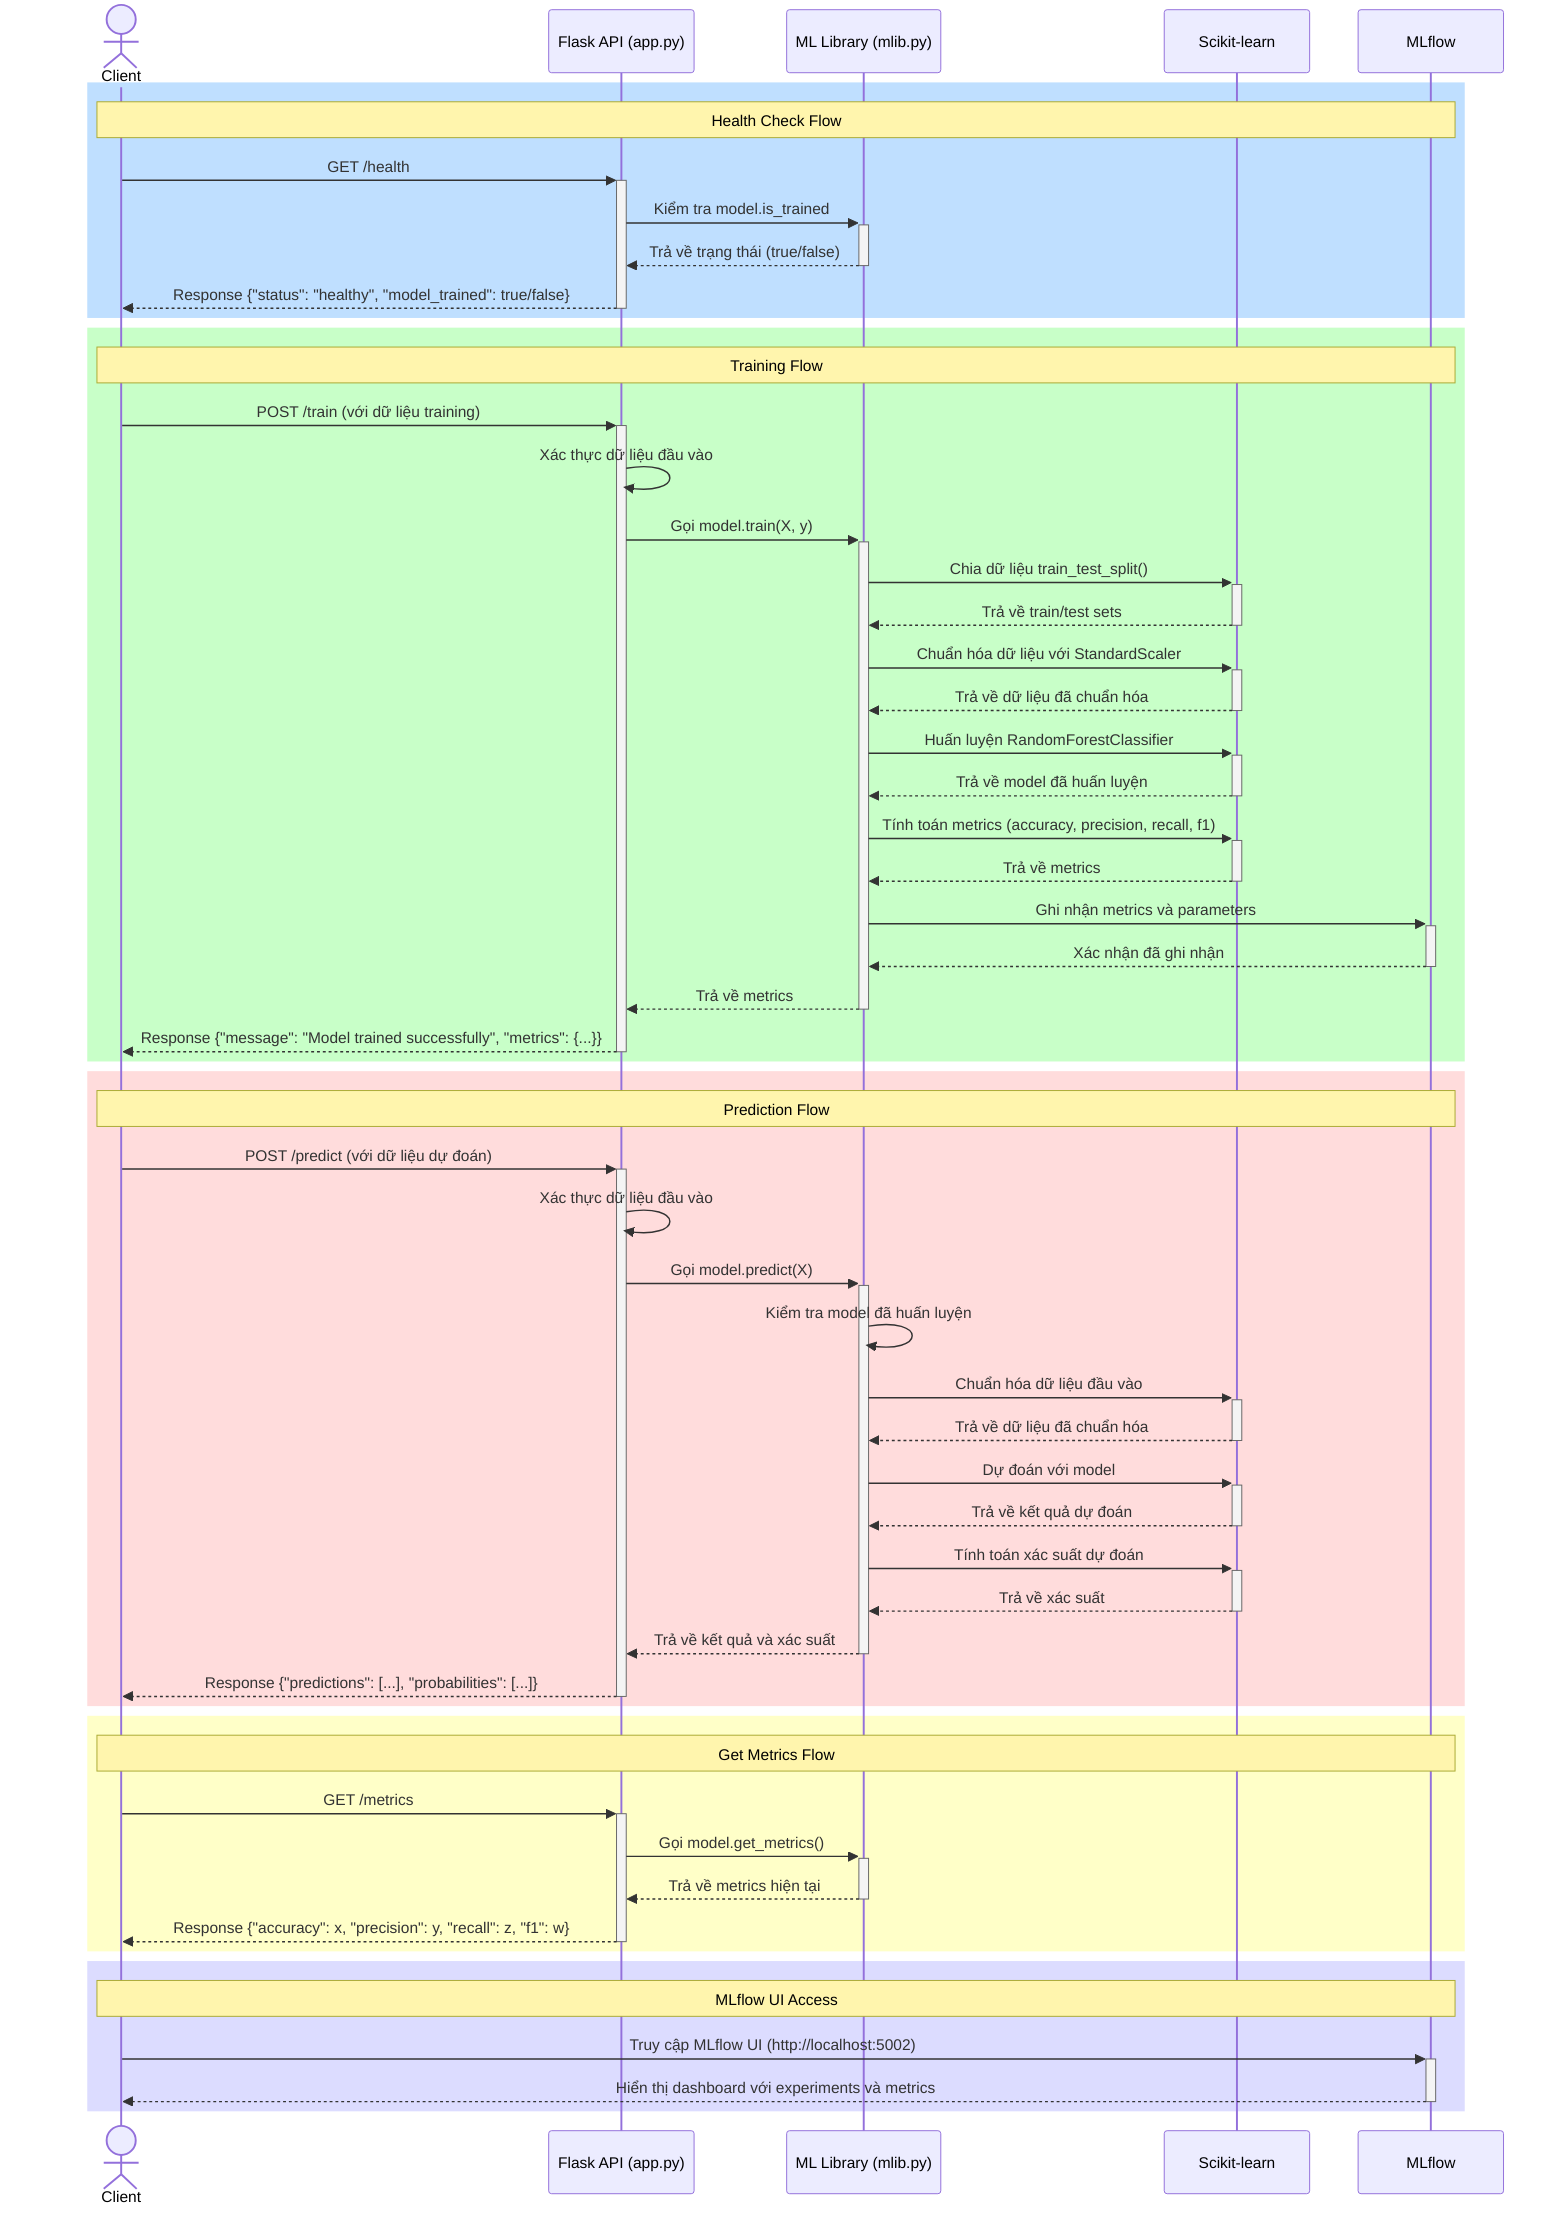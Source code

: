 sequenceDiagram
    %% Định nghĩa các actor và thành phần
    actor Client
    participant Flask_API as Flask API (app.py)
    participant ML_Library as ML Library (mlib.py)
    participant Scikit_learn as Scikit-learn
    participant MLflow

    %% Health Check Flow
    rect rgb(191, 223, 255)
    note over Client, MLflow: Health Check Flow
    Client->>+Flask_API: GET /health
    Flask_API->>+ML_Library: Kiểm tra model.is_trained
    ML_Library-->>-Flask_API: Trả về trạng thái (true/false)
    Flask_API-->>-Client: Response {"status": "healthy", "model_trained": true/false}
    end

    %% Training Flow
    rect rgb(200, 255, 200)
    note over Client, MLflow: Training Flow
    Client->>+Flask_API: POST /train (với dữ liệu training)
    Flask_API->>Flask_API: Xác thực dữ liệu đầu vào
    Flask_API->>+ML_Library: Gọi model.train(X, y)
    ML_Library->>+Scikit_learn: Chia dữ liệu train_test_split()
    Scikit_learn-->>-ML_Library: Trả về train/test sets
    ML_Library->>+Scikit_learn: Chuẩn hóa dữ liệu với StandardScaler
    Scikit_learn-->>-ML_Library: Trả về dữ liệu đã chuẩn hóa
    ML_Library->>+Scikit_learn: Huấn luyện RandomForestClassifier
    Scikit_learn-->>-ML_Library: Trả về model đã huấn luyện
    ML_Library->>+Scikit_learn: Tính toán metrics (accuracy, precision, recall, f1)
    Scikit_learn-->>-ML_Library: Trả về metrics
    ML_Library->>+MLflow: Ghi nhận metrics và parameters
    MLflow-->>-ML_Library: Xác nhận đã ghi nhận
    ML_Library-->>-Flask_API: Trả về metrics
    Flask_API-->>-Client: Response {"message": "Model trained successfully", "metrics": {...}}
    end

    %% Prediction Flow
    rect rgb(255, 220, 220)
    note over Client, MLflow: Prediction Flow
    Client->>+Flask_API: POST /predict (với dữ liệu dự đoán)
    Flask_API->>Flask_API: Xác thực dữ liệu đầu vào
    Flask_API->>+ML_Library: Gọi model.predict(X)
    ML_Library->>ML_Library: Kiểm tra model đã huấn luyện
    ML_Library->>+Scikit_learn: Chuẩn hóa dữ liệu đầu vào
    Scikit_learn-->>-ML_Library: Trả về dữ liệu đã chuẩn hóa
    ML_Library->>+Scikit_learn: Dự đoán với model
    Scikit_learn-->>-ML_Library: Trả về kết quả dự đoán
    ML_Library->>+Scikit_learn: Tính toán xác suất dự đoán
    Scikit_learn-->>-ML_Library: Trả về xác suất
    ML_Library-->>-Flask_API: Trả về kết quả và xác suất
    Flask_API-->>-Client: Response {"predictions": [...], "probabilities": [...]}
    end

    %% Get Metrics Flow
    rect rgb(255, 255, 200)
    note over Client, MLflow: Get Metrics Flow
    Client->>+Flask_API: GET /metrics
    Flask_API->>+ML_Library: Gọi model.get_metrics()
    ML_Library-->>-Flask_API: Trả về metrics hiện tại
    Flask_API-->>-Client: Response {"accuracy": x, "precision": y, "recall": z, "f1": w}
    end

    %% MLflow UI Access
    rect rgb(220, 220, 255)
    note over Client, MLflow: MLflow UI Access
    Client->>+MLflow: Truy cập MLflow UI (http://localhost:5002)
    MLflow-->>-Client: Hiển thị dashboard với experiments và metrics
    end